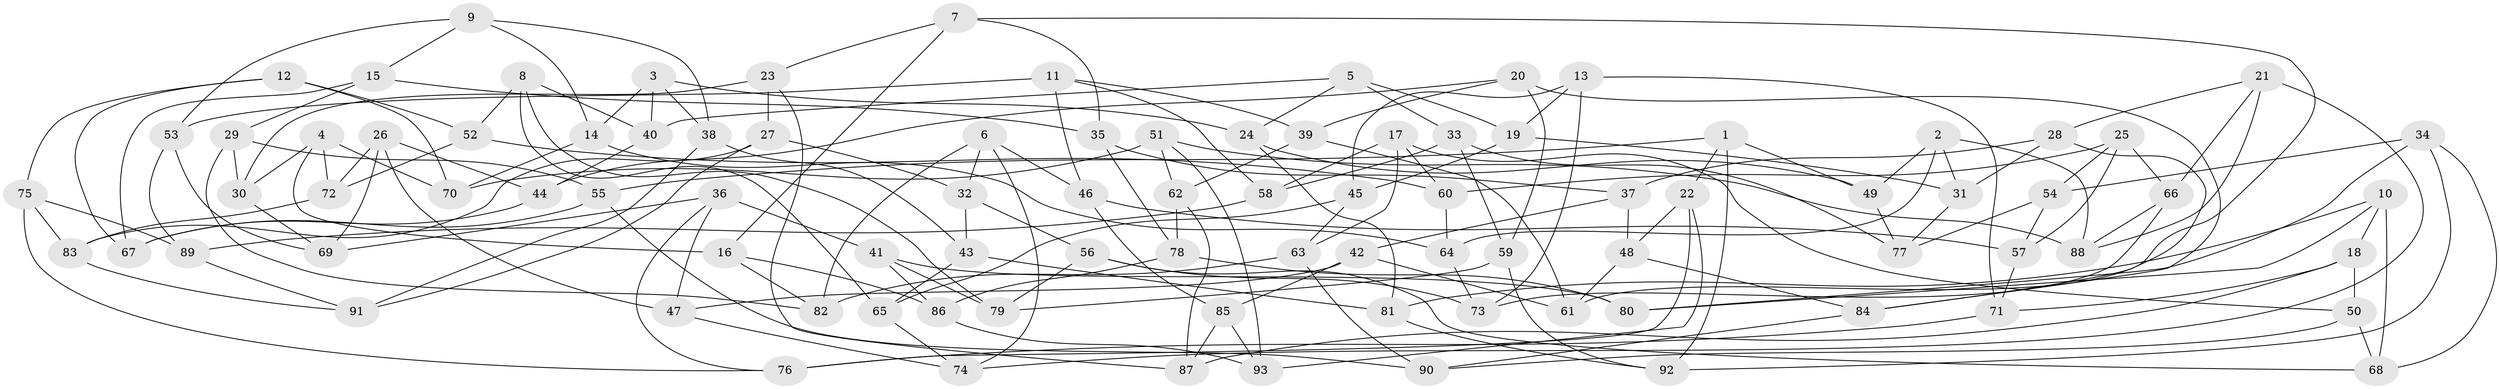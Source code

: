 // coarse degree distribution, {12: 0.014925373134328358, 4: 0.8208955223880597, 11: 0.04477611940298507, 8: 0.029850746268656716, 10: 0.014925373134328358, 3: 0.07462686567164178}
// Generated by graph-tools (version 1.1) at 2025/53/03/04/25 22:53:54]
// undirected, 93 vertices, 186 edges
graph export_dot {
  node [color=gray90,style=filled];
  1;
  2;
  3;
  4;
  5;
  6;
  7;
  8;
  9;
  10;
  11;
  12;
  13;
  14;
  15;
  16;
  17;
  18;
  19;
  20;
  21;
  22;
  23;
  24;
  25;
  26;
  27;
  28;
  29;
  30;
  31;
  32;
  33;
  34;
  35;
  36;
  37;
  38;
  39;
  40;
  41;
  42;
  43;
  44;
  45;
  46;
  47;
  48;
  49;
  50;
  51;
  52;
  53;
  54;
  55;
  56;
  57;
  58;
  59;
  60;
  61;
  62;
  63;
  64;
  65;
  66;
  67;
  68;
  69;
  70;
  71;
  72;
  73;
  74;
  75;
  76;
  77;
  78;
  79;
  80;
  81;
  82;
  83;
  84;
  85;
  86;
  87;
  88;
  89;
  90;
  91;
  92;
  93;
  1 -- 92;
  1 -- 55;
  1 -- 22;
  1 -- 49;
  2 -- 64;
  2 -- 49;
  2 -- 31;
  2 -- 88;
  3 -- 24;
  3 -- 14;
  3 -- 38;
  3 -- 40;
  4 -- 70;
  4 -- 72;
  4 -- 30;
  4 -- 16;
  5 -- 19;
  5 -- 40;
  5 -- 33;
  5 -- 24;
  6 -- 82;
  6 -- 32;
  6 -- 74;
  6 -- 46;
  7 -- 23;
  7 -- 16;
  7 -- 35;
  7 -- 61;
  8 -- 79;
  8 -- 40;
  8 -- 65;
  8 -- 52;
  9 -- 38;
  9 -- 53;
  9 -- 15;
  9 -- 14;
  10 -- 80;
  10 -- 68;
  10 -- 18;
  10 -- 81;
  11 -- 53;
  11 -- 39;
  11 -- 46;
  11 -- 58;
  12 -- 67;
  12 -- 52;
  12 -- 75;
  12 -- 70;
  13 -- 45;
  13 -- 19;
  13 -- 71;
  13 -- 73;
  14 -- 70;
  14 -- 64;
  15 -- 35;
  15 -- 67;
  15 -- 29;
  16 -- 86;
  16 -- 82;
  17 -- 60;
  17 -- 58;
  17 -- 63;
  17 -- 50;
  18 -- 87;
  18 -- 50;
  18 -- 71;
  19 -- 45;
  19 -- 31;
  20 -- 44;
  20 -- 39;
  20 -- 59;
  20 -- 84;
  21 -- 66;
  21 -- 28;
  21 -- 88;
  21 -- 74;
  22 -- 93;
  22 -- 76;
  22 -- 48;
  23 -- 87;
  23 -- 27;
  23 -- 30;
  24 -- 49;
  24 -- 81;
  25 -- 57;
  25 -- 54;
  25 -- 66;
  25 -- 60;
  26 -- 47;
  26 -- 69;
  26 -- 72;
  26 -- 44;
  27 -- 32;
  27 -- 83;
  27 -- 91;
  28 -- 31;
  28 -- 37;
  28 -- 84;
  29 -- 55;
  29 -- 82;
  29 -- 30;
  30 -- 69;
  31 -- 77;
  32 -- 43;
  32 -- 56;
  33 -- 77;
  33 -- 58;
  33 -- 59;
  34 -- 92;
  34 -- 80;
  34 -- 68;
  34 -- 54;
  35 -- 78;
  35 -- 37;
  36 -- 41;
  36 -- 69;
  36 -- 76;
  36 -- 47;
  37 -- 48;
  37 -- 42;
  38 -- 91;
  38 -- 43;
  39 -- 61;
  39 -- 62;
  40 -- 44;
  41 -- 79;
  41 -- 80;
  41 -- 86;
  42 -- 47;
  42 -- 85;
  42 -- 61;
  43 -- 65;
  43 -- 81;
  44 -- 67;
  45 -- 65;
  45 -- 63;
  46 -- 57;
  46 -- 85;
  47 -- 74;
  48 -- 84;
  48 -- 61;
  49 -- 77;
  50 -- 68;
  50 -- 90;
  51 -- 62;
  51 -- 93;
  51 -- 88;
  51 -- 70;
  52 -- 72;
  52 -- 60;
  53 -- 89;
  53 -- 69;
  54 -- 57;
  54 -- 77;
  55 -- 67;
  55 -- 90;
  56 -- 68;
  56 -- 79;
  56 -- 73;
  57 -- 71;
  58 -- 89;
  59 -- 79;
  59 -- 92;
  60 -- 64;
  62 -- 87;
  62 -- 78;
  63 -- 82;
  63 -- 90;
  64 -- 73;
  65 -- 74;
  66 -- 88;
  66 -- 73;
  71 -- 76;
  72 -- 83;
  75 -- 83;
  75 -- 89;
  75 -- 76;
  78 -- 86;
  78 -- 80;
  81 -- 92;
  83 -- 91;
  84 -- 90;
  85 -- 87;
  85 -- 93;
  86 -- 93;
  89 -- 91;
}
